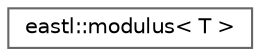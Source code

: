 digraph "类继承关系图"
{
 // LATEX_PDF_SIZE
  bgcolor="transparent";
  edge [fontname=Helvetica,fontsize=10,labelfontname=Helvetica,labelfontsize=10];
  node [fontname=Helvetica,fontsize=10,shape=box,height=0.2,width=0.4];
  rankdir="LR";
  Node0 [id="Node000000",label="eastl::modulus\< T \>",height=0.2,width=0.4,color="grey40", fillcolor="white", style="filled",URL="$structeastl_1_1modulus.html",tooltip=" "];
}
